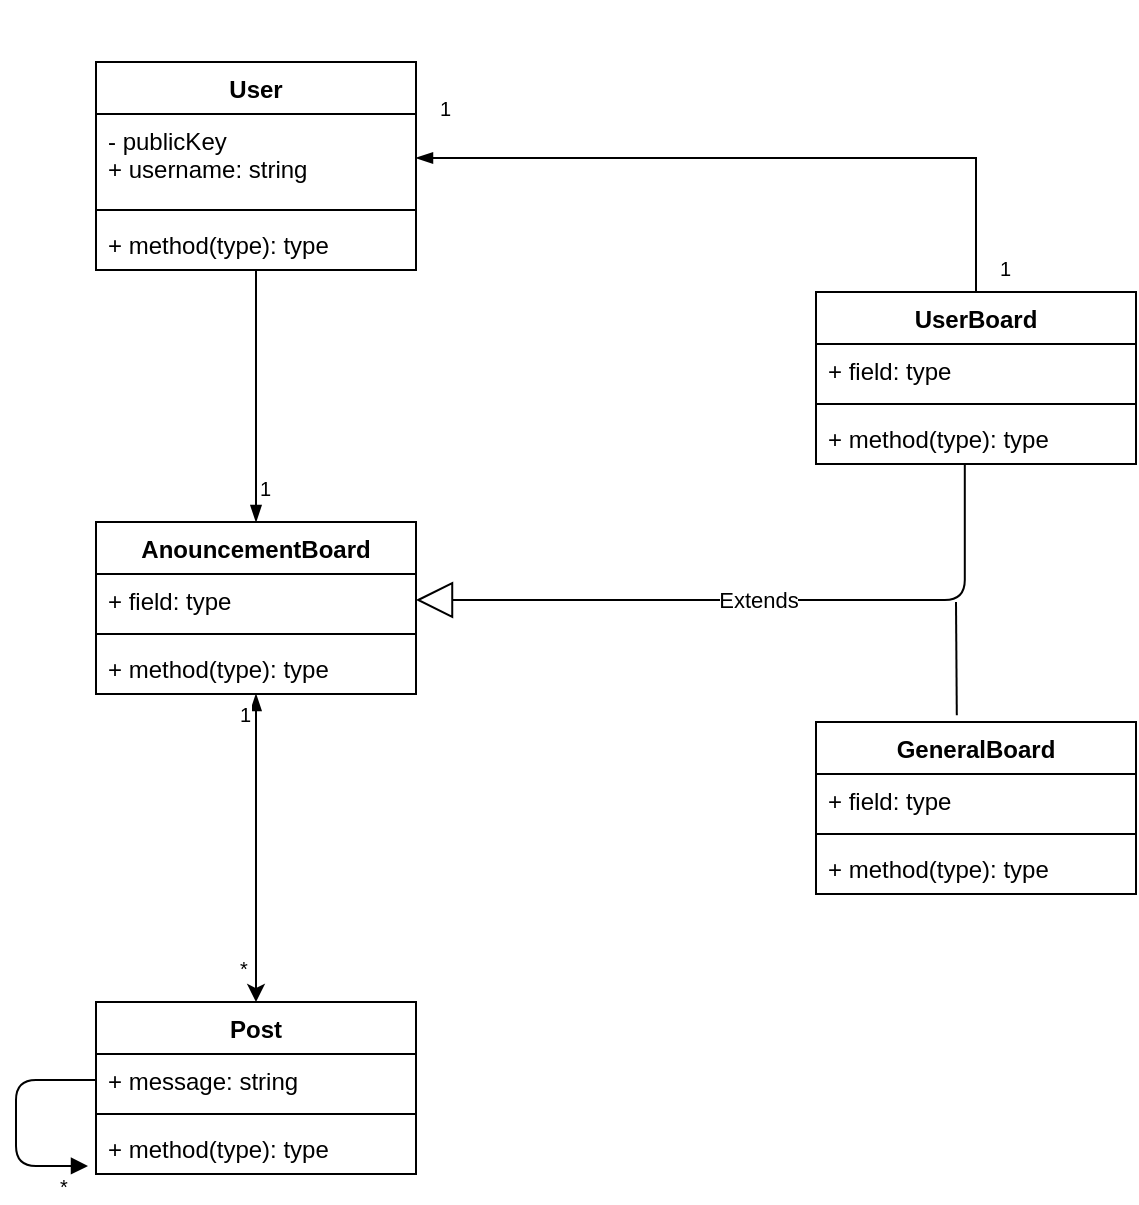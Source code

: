 <mxfile version="12.8.2" type="device"><diagram id="p0hwvvRpXFtRKSFnEDOr" name="Page-1"><mxGraphModel dx="698" dy="762" grid="1" gridSize="10" guides="1" tooltips="1" connect="1" arrows="1" fold="1" page="1" pageScale="1" pageWidth="850" pageHeight="1100" math="0" shadow="0"><root><mxCell id="0"/><mxCell id="1" parent="0"/><mxCell id="J3s9MQ3_nrk3jTun_7kZ-23" style="edgeStyle=orthogonalEdgeStyle;rounded=0;orthogonalLoop=1;jettySize=auto;html=1;startArrow=none;startFill=0;endArrow=blockThin;endFill=1;" edge="1" parent="1" source="J3s9MQ3_nrk3jTun_7kZ-2" target="J3s9MQ3_nrk3jTun_7kZ-6"><mxGeometry relative="1" as="geometry"/></mxCell><mxCell id="J3s9MQ3_nrk3jTun_7kZ-2" value="User" style="swimlane;fontStyle=1;align=center;verticalAlign=top;childLayout=stackLayout;horizontal=1;startSize=26;horizontalStack=0;resizeParent=1;resizeParentMax=0;resizeLast=0;collapsible=1;marginBottom=0;" vertex="1" parent="1"><mxGeometry x="200" y="160" width="160" height="104" as="geometry"/></mxCell><mxCell id="J3s9MQ3_nrk3jTun_7kZ-3" value="- publicKey&#xA;+ username: string" style="text;strokeColor=none;fillColor=none;align=left;verticalAlign=top;spacingLeft=4;spacingRight=4;overflow=hidden;rotatable=0;points=[[0,0.5],[1,0.5]];portConstraint=eastwest;" vertex="1" parent="J3s9MQ3_nrk3jTun_7kZ-2"><mxGeometry y="26" width="160" height="44" as="geometry"/></mxCell><mxCell id="J3s9MQ3_nrk3jTun_7kZ-4" value="" style="line;strokeWidth=1;fillColor=none;align=left;verticalAlign=middle;spacingTop=-1;spacingLeft=3;spacingRight=3;rotatable=0;labelPosition=right;points=[];portConstraint=eastwest;" vertex="1" parent="J3s9MQ3_nrk3jTun_7kZ-2"><mxGeometry y="70" width="160" height="8" as="geometry"/></mxCell><mxCell id="J3s9MQ3_nrk3jTun_7kZ-5" value="+ method(type): type" style="text;strokeColor=none;fillColor=none;align=left;verticalAlign=top;spacingLeft=4;spacingRight=4;overflow=hidden;rotatable=0;points=[[0,0.5],[1,0.5]];portConstraint=eastwest;" vertex="1" parent="J3s9MQ3_nrk3jTun_7kZ-2"><mxGeometry y="78" width="160" height="26" as="geometry"/></mxCell><mxCell id="J3s9MQ3_nrk3jTun_7kZ-6" value="AnouncementBoard" style="swimlane;fontStyle=1;align=center;verticalAlign=top;childLayout=stackLayout;horizontal=1;startSize=26;horizontalStack=0;resizeParent=1;resizeParentMax=0;resizeLast=0;collapsible=1;marginBottom=0;" vertex="1" parent="1"><mxGeometry x="200" y="390" width="160" height="86" as="geometry"/></mxCell><mxCell id="J3s9MQ3_nrk3jTun_7kZ-7" value="+ field: type" style="text;strokeColor=none;fillColor=none;align=left;verticalAlign=top;spacingLeft=4;spacingRight=4;overflow=hidden;rotatable=0;points=[[0,0.5],[1,0.5]];portConstraint=eastwest;" vertex="1" parent="J3s9MQ3_nrk3jTun_7kZ-6"><mxGeometry y="26" width="160" height="26" as="geometry"/></mxCell><mxCell id="J3s9MQ3_nrk3jTun_7kZ-8" value="" style="line;strokeWidth=1;fillColor=none;align=left;verticalAlign=middle;spacingTop=-1;spacingLeft=3;spacingRight=3;rotatable=0;labelPosition=right;points=[];portConstraint=eastwest;" vertex="1" parent="J3s9MQ3_nrk3jTun_7kZ-6"><mxGeometry y="52" width="160" height="8" as="geometry"/></mxCell><mxCell id="J3s9MQ3_nrk3jTun_7kZ-9" value="+ method(type): type" style="text;strokeColor=none;fillColor=none;align=left;verticalAlign=top;spacingLeft=4;spacingRight=4;overflow=hidden;rotatable=0;points=[[0,0.5],[1,0.5]];portConstraint=eastwest;" vertex="1" parent="J3s9MQ3_nrk3jTun_7kZ-6"><mxGeometry y="60" width="160" height="26" as="geometry"/></mxCell><mxCell id="J3s9MQ3_nrk3jTun_7kZ-10" value="Post" style="swimlane;fontStyle=1;align=center;verticalAlign=top;childLayout=stackLayout;horizontal=1;startSize=26;horizontalStack=0;resizeParent=1;resizeParentMax=0;resizeLast=0;collapsible=1;marginBottom=0;" vertex="1" parent="1"><mxGeometry x="200" y="630" width="160" height="86" as="geometry"/></mxCell><mxCell id="J3s9MQ3_nrk3jTun_7kZ-11" value="+ message: string" style="text;strokeColor=none;fillColor=none;align=left;verticalAlign=top;spacingLeft=4;spacingRight=4;overflow=hidden;rotatable=0;points=[[0,0.5],[1,0.5]];portConstraint=eastwest;" vertex="1" parent="J3s9MQ3_nrk3jTun_7kZ-10"><mxGeometry y="26" width="160" height="26" as="geometry"/></mxCell><mxCell id="J3s9MQ3_nrk3jTun_7kZ-12" value="" style="line;strokeWidth=1;fillColor=none;align=left;verticalAlign=middle;spacingTop=-1;spacingLeft=3;spacingRight=3;rotatable=0;labelPosition=right;points=[];portConstraint=eastwest;" vertex="1" parent="J3s9MQ3_nrk3jTun_7kZ-10"><mxGeometry y="52" width="160" height="8" as="geometry"/></mxCell><mxCell id="J3s9MQ3_nrk3jTun_7kZ-13" value="+ method(type): type" style="text;strokeColor=none;fillColor=none;align=left;verticalAlign=top;spacingLeft=4;spacingRight=4;overflow=hidden;rotatable=0;points=[[0,0.5],[1,0.5]];portConstraint=eastwest;" vertex="1" parent="J3s9MQ3_nrk3jTun_7kZ-10"><mxGeometry y="60" width="160" height="26" as="geometry"/></mxCell><mxCell id="J3s9MQ3_nrk3jTun_7kZ-15" value="" style="endArrow=block;endFill=1;html=1;edgeStyle=orthogonalEdgeStyle;align=left;verticalAlign=top;exitX=0;exitY=0.5;exitDx=0;exitDy=0;entryX=-0.025;entryY=0.846;entryDx=0;entryDy=0;entryPerimeter=0;" edge="1" parent="J3s9MQ3_nrk3jTun_7kZ-10" source="J3s9MQ3_nrk3jTun_7kZ-11" target="J3s9MQ3_nrk3jTun_7kZ-13"><mxGeometry x="-1" relative="1" as="geometry"><mxPoint x="60" y="90" as="sourcePoint"/><mxPoint x="220" y="90" as="targetPoint"/><Array as="points"><mxPoint x="-40" y="39"/><mxPoint x="-40" y="82"/></Array></mxGeometry></mxCell><mxCell id="J3s9MQ3_nrk3jTun_7kZ-16" value="*" style="resizable=0;html=1;align=left;verticalAlign=bottom;labelBackgroundColor=#ffffff;fontSize=10;" connectable="0" vertex="1" parent="J3s9MQ3_nrk3jTun_7kZ-15"><mxGeometry x="-1" relative="1" as="geometry"><mxPoint x="-20" y="61" as="offset"/></mxGeometry></mxCell><mxCell id="J3s9MQ3_nrk3jTun_7kZ-17" style="edgeStyle=orthogonalEdgeStyle;rounded=0;orthogonalLoop=1;jettySize=auto;html=1;entryX=0.5;entryY=0;entryDx=0;entryDy=0;startArrow=blockThin;startFill=1;" edge="1" parent="1" source="J3s9MQ3_nrk3jTun_7kZ-9" target="J3s9MQ3_nrk3jTun_7kZ-10"><mxGeometry relative="1" as="geometry"><Array as="points"><mxPoint x="280" y="510"/><mxPoint x="280" y="510"/></Array></mxGeometry></mxCell><mxCell id="J3s9MQ3_nrk3jTun_7kZ-18" value="*" style="resizable=0;html=1;align=left;verticalAlign=bottom;labelBackgroundColor=#ffffff;fontSize=10;" connectable="0" vertex="1" parent="1"><mxGeometry x="290" y="560" as="geometry"><mxPoint x="-20" y="61" as="offset"/></mxGeometry></mxCell><mxCell id="J3s9MQ3_nrk3jTun_7kZ-19" value="1" style="resizable=0;html=1;align=left;verticalAlign=bottom;labelBackgroundColor=#ffffff;fontSize=10;" connectable="0" vertex="1" parent="1"><mxGeometry x="390" y="130" as="geometry"><mxPoint x="-20" y="61" as="offset"/></mxGeometry></mxCell><mxCell id="J3s9MQ3_nrk3jTun_7kZ-20" value="1" style="resizable=0;html=1;align=left;verticalAlign=bottom;labelBackgroundColor=#ffffff;fontSize=10;" connectable="0" vertex="1" parent="1"><mxGeometry x="670" y="210" as="geometry"><mxPoint x="-20" y="61" as="offset"/></mxGeometry></mxCell><mxCell id="J3s9MQ3_nrk3jTun_7kZ-21" value="1" style="resizable=0;html=1;align=left;verticalAlign=bottom;labelBackgroundColor=#ffffff;fontSize=10;" connectable="0" vertex="1" parent="1"><mxGeometry x="300" y="320" as="geometry"><mxPoint x="-20" y="61" as="offset"/></mxGeometry></mxCell><mxCell id="J3s9MQ3_nrk3jTun_7kZ-22" value="1" style="resizable=0;html=1;align=left;verticalAlign=bottom;labelBackgroundColor=#ffffff;fontSize=10;" connectable="0" vertex="1" parent="1"><mxGeometry x="290" y="433" as="geometry"><mxPoint x="-20" y="61" as="offset"/></mxGeometry></mxCell><mxCell id="J3s9MQ3_nrk3jTun_7kZ-24" value="Extends" style="endArrow=block;endSize=16;endFill=0;html=1;entryX=1;entryY=0.5;entryDx=0;entryDy=0;edgeStyle=orthogonalEdgeStyle;exitX=0.465;exitY=1.013;exitDx=0;exitDy=0;exitPerimeter=0;" edge="1" parent="1" source="J3s9MQ3_nrk3jTun_7kZ-28" target="J3s9MQ3_nrk3jTun_7kZ-7"><mxGeometry width="160" relative="1" as="geometry"><mxPoint x="530" y="370" as="sourcePoint"/><mxPoint x="550" y="430" as="targetPoint"/><Array as="points"><mxPoint x="634" y="429"/></Array></mxGeometry></mxCell><mxCell id="J3s9MQ3_nrk3jTun_7kZ-37" style="edgeStyle=orthogonalEdgeStyle;rounded=0;orthogonalLoop=1;jettySize=auto;html=1;startArrow=none;startFill=0;endArrow=blockThin;endFill=1;" edge="1" parent="1" source="J3s9MQ3_nrk3jTun_7kZ-25" target="J3s9MQ3_nrk3jTun_7kZ-3"><mxGeometry relative="1" as="geometry"/></mxCell><mxCell id="J3s9MQ3_nrk3jTun_7kZ-25" value="UserBoard" style="swimlane;fontStyle=1;align=center;verticalAlign=top;childLayout=stackLayout;horizontal=1;startSize=26;horizontalStack=0;resizeParent=1;resizeParentMax=0;resizeLast=0;collapsible=1;marginBottom=0;" vertex="1" parent="1"><mxGeometry x="560" y="275" width="160" height="86" as="geometry"/></mxCell><mxCell id="J3s9MQ3_nrk3jTun_7kZ-26" value="+ field: type" style="text;strokeColor=none;fillColor=none;align=left;verticalAlign=top;spacingLeft=4;spacingRight=4;overflow=hidden;rotatable=0;points=[[0,0.5],[1,0.5]];portConstraint=eastwest;" vertex="1" parent="J3s9MQ3_nrk3jTun_7kZ-25"><mxGeometry y="26" width="160" height="26" as="geometry"/></mxCell><mxCell id="J3s9MQ3_nrk3jTun_7kZ-27" value="" style="line;strokeWidth=1;fillColor=none;align=left;verticalAlign=middle;spacingTop=-1;spacingLeft=3;spacingRight=3;rotatable=0;labelPosition=right;points=[];portConstraint=eastwest;" vertex="1" parent="J3s9MQ3_nrk3jTun_7kZ-25"><mxGeometry y="52" width="160" height="8" as="geometry"/></mxCell><mxCell id="J3s9MQ3_nrk3jTun_7kZ-28" value="+ method(type): type" style="text;strokeColor=none;fillColor=none;align=left;verticalAlign=top;spacingLeft=4;spacingRight=4;overflow=hidden;rotatable=0;points=[[0,0.5],[1,0.5]];portConstraint=eastwest;" vertex="1" parent="J3s9MQ3_nrk3jTun_7kZ-25"><mxGeometry y="60" width="160" height="26" as="geometry"/></mxCell><mxCell id="J3s9MQ3_nrk3jTun_7kZ-29" value="GeneralBoard" style="swimlane;fontStyle=1;align=center;verticalAlign=top;childLayout=stackLayout;horizontal=1;startSize=26;horizontalStack=0;resizeParent=1;resizeParentMax=0;resizeLast=0;collapsible=1;marginBottom=0;" vertex="1" parent="1"><mxGeometry x="560" y="490" width="160" height="86" as="geometry"/></mxCell><mxCell id="J3s9MQ3_nrk3jTun_7kZ-30" value="+ field: type" style="text;strokeColor=none;fillColor=none;align=left;verticalAlign=top;spacingLeft=4;spacingRight=4;overflow=hidden;rotatable=0;points=[[0,0.5],[1,0.5]];portConstraint=eastwest;" vertex="1" parent="J3s9MQ3_nrk3jTun_7kZ-29"><mxGeometry y="26" width="160" height="26" as="geometry"/></mxCell><mxCell id="J3s9MQ3_nrk3jTun_7kZ-31" value="" style="line;strokeWidth=1;fillColor=none;align=left;verticalAlign=middle;spacingTop=-1;spacingLeft=3;spacingRight=3;rotatable=0;labelPosition=right;points=[];portConstraint=eastwest;" vertex="1" parent="J3s9MQ3_nrk3jTun_7kZ-29"><mxGeometry y="52" width="160" height="8" as="geometry"/></mxCell><mxCell id="J3s9MQ3_nrk3jTun_7kZ-32" value="+ method(type): type" style="text;strokeColor=none;fillColor=none;align=left;verticalAlign=top;spacingLeft=4;spacingRight=4;overflow=hidden;rotatable=0;points=[[0,0.5],[1,0.5]];portConstraint=eastwest;" vertex="1" parent="J3s9MQ3_nrk3jTun_7kZ-29"><mxGeometry y="60" width="160" height="26" as="geometry"/></mxCell><mxCell id="J3s9MQ3_nrk3jTun_7kZ-36" value="" style="endArrow=none;html=1;exitX=0.44;exitY=-0.039;exitDx=0;exitDy=0;exitPerimeter=0;" edge="1" parent="1" source="J3s9MQ3_nrk3jTun_7kZ-29"><mxGeometry width="50" height="50" relative="1" as="geometry"><mxPoint x="540" y="460" as="sourcePoint"/><mxPoint x="630" y="430" as="targetPoint"/></mxGeometry></mxCell></root></mxGraphModel></diagram></mxfile>